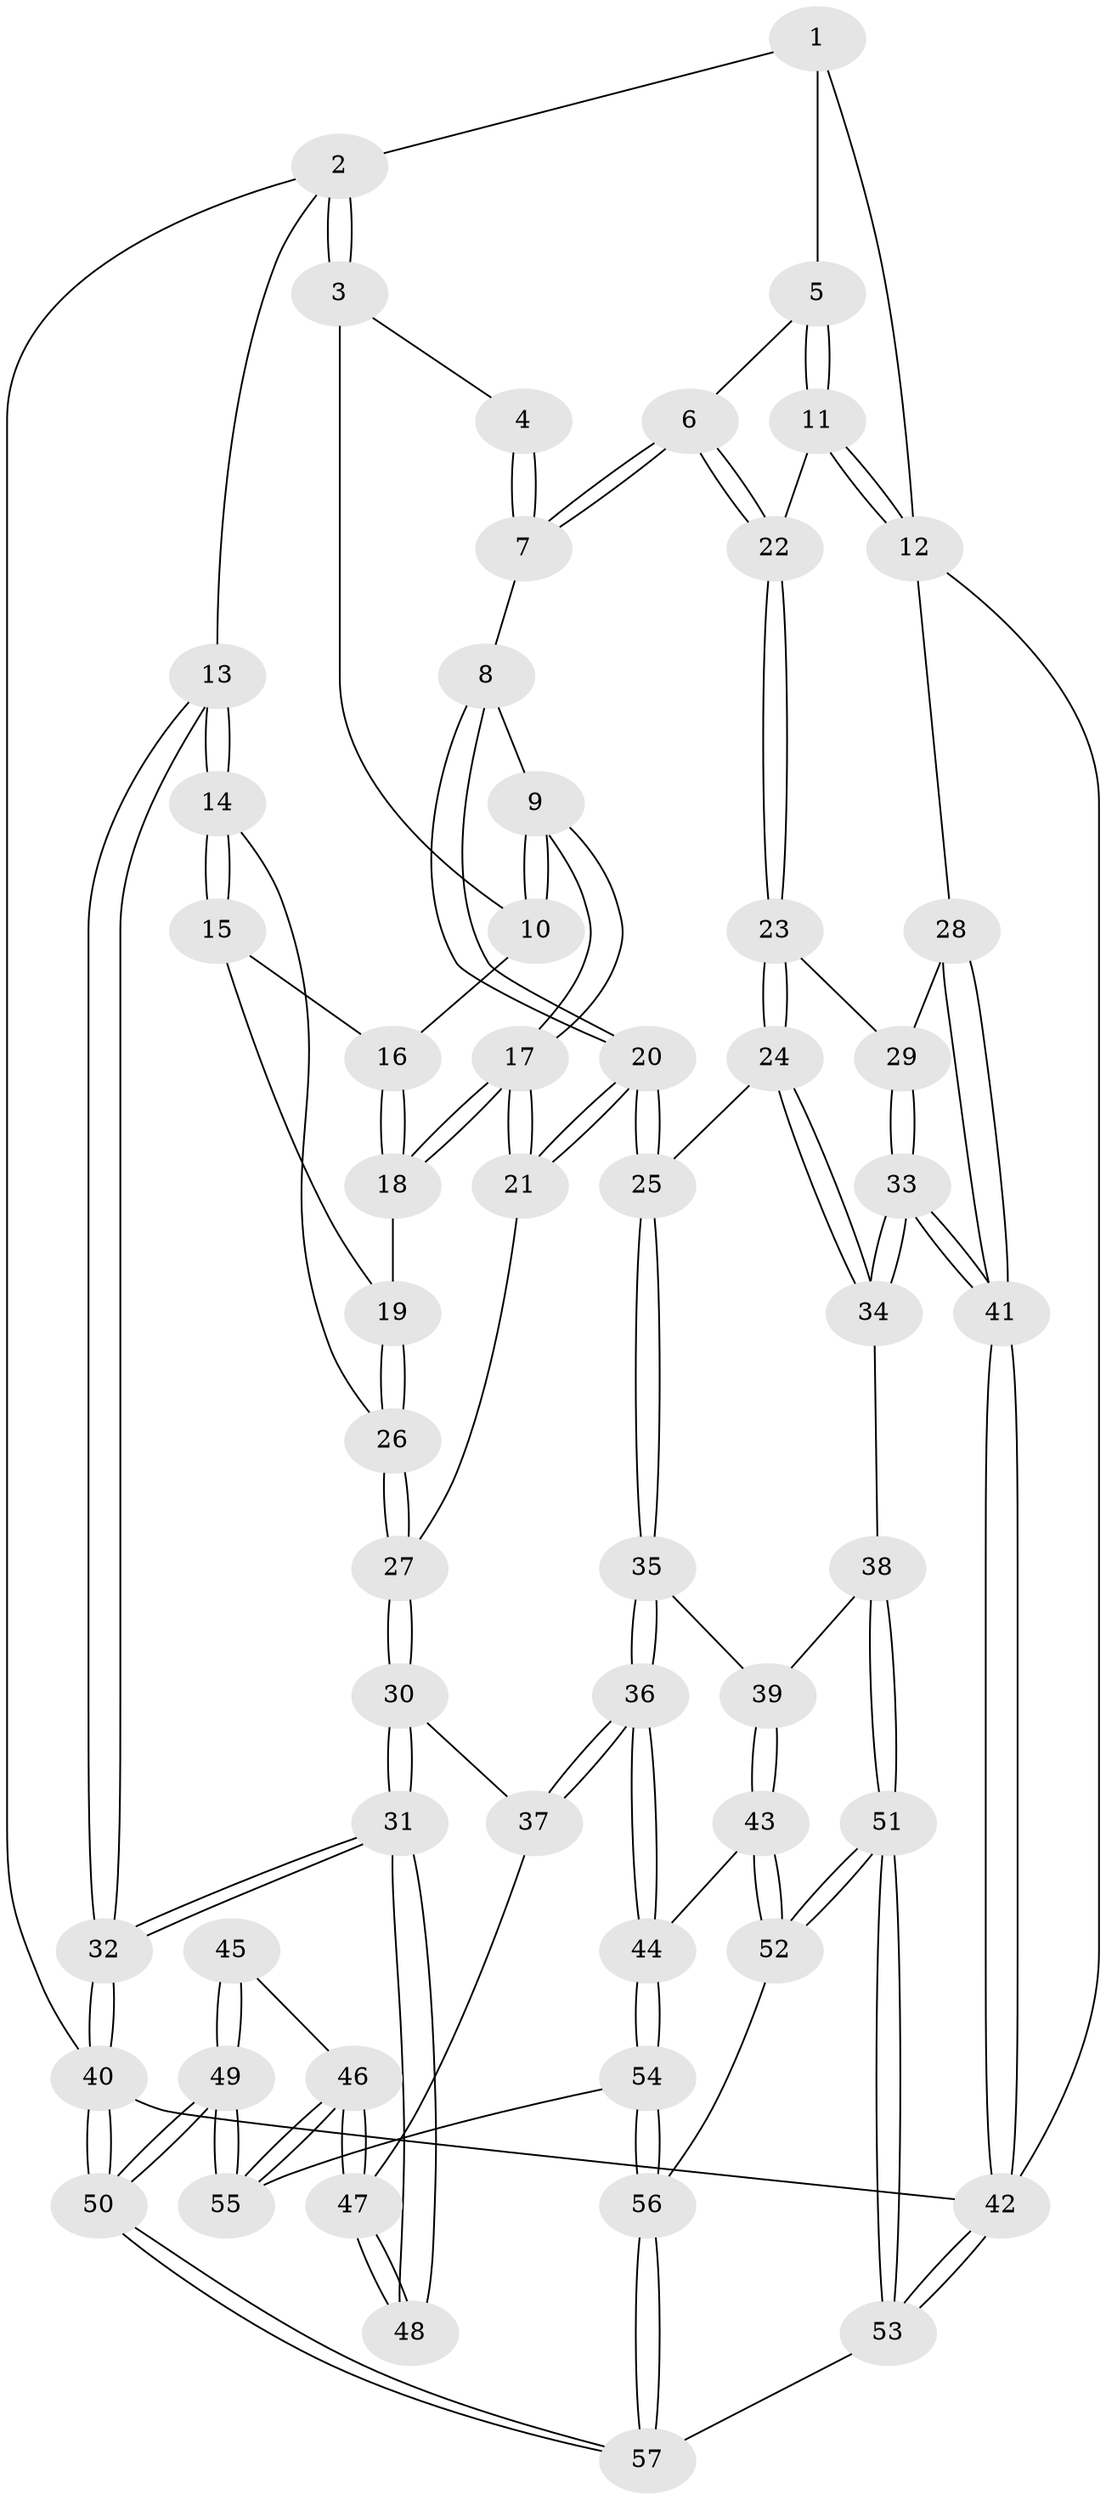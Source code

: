 // coarse degree distribution, {4: 0.3448275862068966, 3: 0.4482758620689655, 5: 0.034482758620689655, 2: 0.1724137931034483}
// Generated by graph-tools (version 1.1) at 2025/54/03/04/25 22:54:31]
// undirected, 57 vertices, 139 edges
graph export_dot {
  node [color=gray90,style=filled];
  1 [pos="+0.6502188081428425+0"];
  2 [pos="+0+0"];
  3 [pos="+0.29712652021101965+0"];
  4 [pos="+0.5638172545110167+0"];
  5 [pos="+0.8092773594961954+0.07723588223818788"];
  6 [pos="+0.6630586776264056+0.24678607183496892"];
  7 [pos="+0.5853792025176261+0.20936485999120166"];
  8 [pos="+0.5710089916299849+0.21880766851660413"];
  9 [pos="+0.5185072513926547+0.23516523707580186"];
  10 [pos="+0.2870976830269708+0.10879350905669406"];
  11 [pos="+1+0.23524605864924114"];
  12 [pos="+1+0.23784324612792312"];
  13 [pos="+0+0.36535551789688814"];
  14 [pos="+0.043135531694352074+0.36100423739218845"];
  15 [pos="+0.25525259065888734+0.15478737368777828"];
  16 [pos="+0.2800833042175344+0.1294947773725851"];
  17 [pos="+0.409135614390597+0.35822734218300284"];
  18 [pos="+0.3837660846511502+0.345309987858094"];
  19 [pos="+0.28571970915018285+0.3744091672996814"];
  20 [pos="+0.544246860954102+0.52266443072696"];
  21 [pos="+0.46628142852112864+0.47754438124935356"];
  22 [pos="+0.763051540044916+0.3692821679563288"];
  23 [pos="+0.7310724074562028+0.44909504629578567"];
  24 [pos="+0.6106772332795293+0.525378851083367"];
  25 [pos="+0.5494065301543053+0.5270926770863376"];
  26 [pos="+0.15074955178924124+0.42219757570061217"];
  27 [pos="+0.24574847334974462+0.5508238594903178"];
  28 [pos="+1+0.6042479655626085"];
  29 [pos="+0.7948596241327917+0.5049756271147127"];
  30 [pos="+0.23852202106540463+0.6840844742977303"];
  31 [pos="+0+0.6922833345083712"];
  32 [pos="+0+0.6648728925664562"];
  33 [pos="+0.8422523150855384+0.7607222487641574"];
  34 [pos="+0.7144293047023255+0.7123264584815897"];
  35 [pos="+0.4738099072150854+0.6872169016651302"];
  36 [pos="+0.34723031148620775+0.7607811074808997"];
  37 [pos="+0.2685384786920722+0.7244927871653368"];
  38 [pos="+0.6010950805116887+0.8036242462001026"];
  39 [pos="+0.5795843107104398+0.7903554244321704"];
  40 [pos="+0+1"];
  41 [pos="+1+0.9749563331877936"];
  42 [pos="+1+1"];
  43 [pos="+0.46375715891077574+0.8616708924268197"];
  44 [pos="+0.34830443142367457+0.764927409808635"];
  45 [pos="+0.052239958189851166+0.8273682630449964"];
  46 [pos="+0.1609887251203074+0.8917117468926163"];
  47 [pos="+0.18765403625524263+0.8275677695034394"];
  48 [pos="+0.026630238937711756+0.7870020465989382"];
  49 [pos="+0.07092686921021085+1"];
  50 [pos="+0+1"];
  51 [pos="+0.6289740929201572+0.9677825804709626"];
  52 [pos="+0.4823481309871591+0.8926381796057407"];
  53 [pos="+0.7964497497715641+1"];
  54 [pos="+0.331738713634536+0.9190554202672292"];
  55 [pos="+0.15744253124903482+0.9575607367012212"];
  56 [pos="+0.37274586932168396+0.998779456063246"];
  57 [pos="+0.4220601388919965+1"];
  1 -- 2;
  1 -- 5;
  1 -- 12;
  2 -- 3;
  2 -- 3;
  2 -- 13;
  2 -- 40;
  3 -- 4;
  3 -- 10;
  4 -- 7;
  4 -- 7;
  5 -- 6;
  5 -- 11;
  5 -- 11;
  6 -- 7;
  6 -- 7;
  6 -- 22;
  6 -- 22;
  7 -- 8;
  8 -- 9;
  8 -- 20;
  8 -- 20;
  9 -- 10;
  9 -- 10;
  9 -- 17;
  9 -- 17;
  10 -- 16;
  11 -- 12;
  11 -- 12;
  11 -- 22;
  12 -- 28;
  12 -- 42;
  13 -- 14;
  13 -- 14;
  13 -- 32;
  13 -- 32;
  14 -- 15;
  14 -- 15;
  14 -- 26;
  15 -- 16;
  15 -- 19;
  16 -- 18;
  16 -- 18;
  17 -- 18;
  17 -- 18;
  17 -- 21;
  17 -- 21;
  18 -- 19;
  19 -- 26;
  19 -- 26;
  20 -- 21;
  20 -- 21;
  20 -- 25;
  20 -- 25;
  21 -- 27;
  22 -- 23;
  22 -- 23;
  23 -- 24;
  23 -- 24;
  23 -- 29;
  24 -- 25;
  24 -- 34;
  24 -- 34;
  25 -- 35;
  25 -- 35;
  26 -- 27;
  26 -- 27;
  27 -- 30;
  27 -- 30;
  28 -- 29;
  28 -- 41;
  28 -- 41;
  29 -- 33;
  29 -- 33;
  30 -- 31;
  30 -- 31;
  30 -- 37;
  31 -- 32;
  31 -- 32;
  31 -- 48;
  31 -- 48;
  32 -- 40;
  32 -- 40;
  33 -- 34;
  33 -- 34;
  33 -- 41;
  33 -- 41;
  34 -- 38;
  35 -- 36;
  35 -- 36;
  35 -- 39;
  36 -- 37;
  36 -- 37;
  36 -- 44;
  36 -- 44;
  37 -- 47;
  38 -- 39;
  38 -- 51;
  38 -- 51;
  39 -- 43;
  39 -- 43;
  40 -- 50;
  40 -- 50;
  40 -- 42;
  41 -- 42;
  41 -- 42;
  42 -- 53;
  42 -- 53;
  43 -- 44;
  43 -- 52;
  43 -- 52;
  44 -- 54;
  44 -- 54;
  45 -- 46;
  45 -- 49;
  45 -- 49;
  46 -- 47;
  46 -- 47;
  46 -- 55;
  46 -- 55;
  47 -- 48;
  47 -- 48;
  49 -- 50;
  49 -- 50;
  49 -- 55;
  49 -- 55;
  50 -- 57;
  50 -- 57;
  51 -- 52;
  51 -- 52;
  51 -- 53;
  51 -- 53;
  52 -- 56;
  53 -- 57;
  54 -- 55;
  54 -- 56;
  54 -- 56;
  56 -- 57;
  56 -- 57;
}
